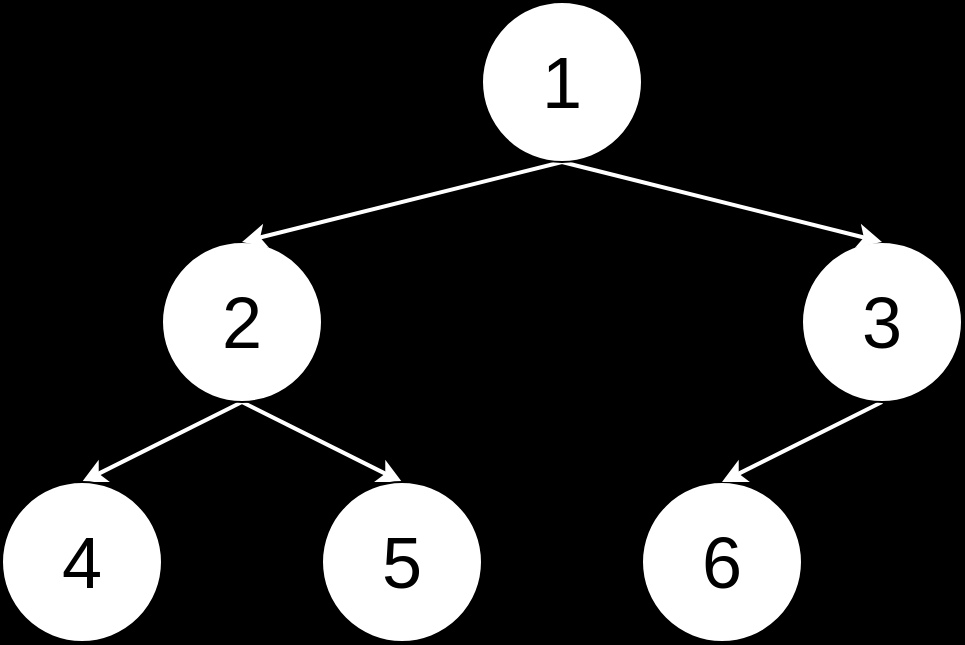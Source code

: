 <mxfile version="13.5.7" type="device"><diagram id="dVetGqJwf5PZcj4ss9Np" name="Page-1"><mxGraphModel dx="1038" dy="1648" grid="1" gridSize="10" guides="1" tooltips="1" connect="1" arrows="1" fold="1" page="1" pageScale="1" pageWidth="850" pageHeight="1100" background="#000000" math="0" shadow="0"><root><mxCell id="0"/><mxCell id="1" parent="0"/><mxCell id="s6k-f4KA00wYQgsenJJG-10" style="edgeStyle=none;rounded=0;orthogonalLoop=1;jettySize=auto;html=1;exitX=0.5;exitY=1;exitDx=0;exitDy=0;entryX=0.5;entryY=0;entryDx=0;entryDy=0;strokeColor=#FFFFFF;strokeWidth=2;" edge="1" parent="1" source="s6k-f4KA00wYQgsenJJG-1" target="s6k-f4KA00wYQgsenJJG-4"><mxGeometry relative="1" as="geometry"/></mxCell><mxCell id="s6k-f4KA00wYQgsenJJG-11" style="edgeStyle=none;rounded=0;orthogonalLoop=1;jettySize=auto;html=1;exitX=0.5;exitY=1;exitDx=0;exitDy=0;entryX=0.5;entryY=0;entryDx=0;entryDy=0;strokeColor=#FFFFFF;strokeWidth=2;" edge="1" parent="1" source="s6k-f4KA00wYQgsenJJG-1" target="s6k-f4KA00wYQgsenJJG-2"><mxGeometry relative="1" as="geometry"/></mxCell><mxCell id="s6k-f4KA00wYQgsenJJG-1" value="&lt;font style=&quot;font-size: 36px&quot;&gt;2&lt;/font&gt;" style="ellipse;whiteSpace=wrap;html=1;aspect=fixed;" vertex="1" parent="1"><mxGeometry x="240" y="80" width="80" height="80" as="geometry"/></mxCell><mxCell id="s6k-f4KA00wYQgsenJJG-2" value="&lt;font style=&quot;font-size: 36px&quot;&gt;5&lt;/font&gt;" style="ellipse;whiteSpace=wrap;html=1;aspect=fixed;" vertex="1" parent="1"><mxGeometry x="320" y="200" width="80" height="80" as="geometry"/></mxCell><mxCell id="s6k-f4KA00wYQgsenJJG-3" value="&lt;font style=&quot;font-size: 36px&quot;&gt;6&lt;/font&gt;" style="ellipse;whiteSpace=wrap;html=1;aspect=fixed;" vertex="1" parent="1"><mxGeometry x="480" y="200" width="80" height="80" as="geometry"/></mxCell><mxCell id="s6k-f4KA00wYQgsenJJG-4" value="&lt;font style=&quot;font-size: 36px&quot;&gt;4&lt;/font&gt;" style="ellipse;whiteSpace=wrap;html=1;aspect=fixed;" vertex="1" parent="1"><mxGeometry x="160" y="200" width="80" height="80" as="geometry"/></mxCell><mxCell id="s6k-f4KA00wYQgsenJJG-12" style="edgeStyle=none;rounded=0;orthogonalLoop=1;jettySize=auto;html=1;exitX=0.5;exitY=1;exitDx=0;exitDy=0;entryX=0.5;entryY=0;entryDx=0;entryDy=0;strokeColor=#FFFFFF;strokeWidth=2;" edge="1" parent="1" source="s6k-f4KA00wYQgsenJJG-6" target="s6k-f4KA00wYQgsenJJG-3"><mxGeometry relative="1" as="geometry"/></mxCell><mxCell id="s6k-f4KA00wYQgsenJJG-6" value="&lt;font style=&quot;font-size: 36px&quot;&gt;3&lt;/font&gt;" style="ellipse;whiteSpace=wrap;html=1;aspect=fixed;" vertex="1" parent="1"><mxGeometry x="560" y="80" width="80" height="80" as="geometry"/></mxCell><mxCell id="s6k-f4KA00wYQgsenJJG-8" style="rounded=0;orthogonalLoop=1;jettySize=auto;html=1;exitX=0.5;exitY=1;exitDx=0;exitDy=0;entryX=0.5;entryY=0;entryDx=0;entryDy=0;strokeColor=#FFFFFF;strokeWidth=2;" edge="1" parent="1" source="s6k-f4KA00wYQgsenJJG-7" target="s6k-f4KA00wYQgsenJJG-1"><mxGeometry relative="1" as="geometry"/></mxCell><mxCell id="s6k-f4KA00wYQgsenJJG-9" style="edgeStyle=none;rounded=0;orthogonalLoop=1;jettySize=auto;html=1;exitX=0.5;exitY=1;exitDx=0;exitDy=0;entryX=0.5;entryY=0;entryDx=0;entryDy=0;strokeColor=#FFFFFF;strokeWidth=2;" edge="1" parent="1" source="s6k-f4KA00wYQgsenJJG-7" target="s6k-f4KA00wYQgsenJJG-6"><mxGeometry relative="1" as="geometry"/></mxCell><mxCell id="s6k-f4KA00wYQgsenJJG-7" value="&lt;font style=&quot;font-size: 36px&quot;&gt;1&lt;/font&gt;" style="ellipse;whiteSpace=wrap;html=1;aspect=fixed;" vertex="1" parent="1"><mxGeometry x="400" y="-40" width="80" height="80" as="geometry"/></mxCell></root></mxGraphModel></diagram></mxfile>